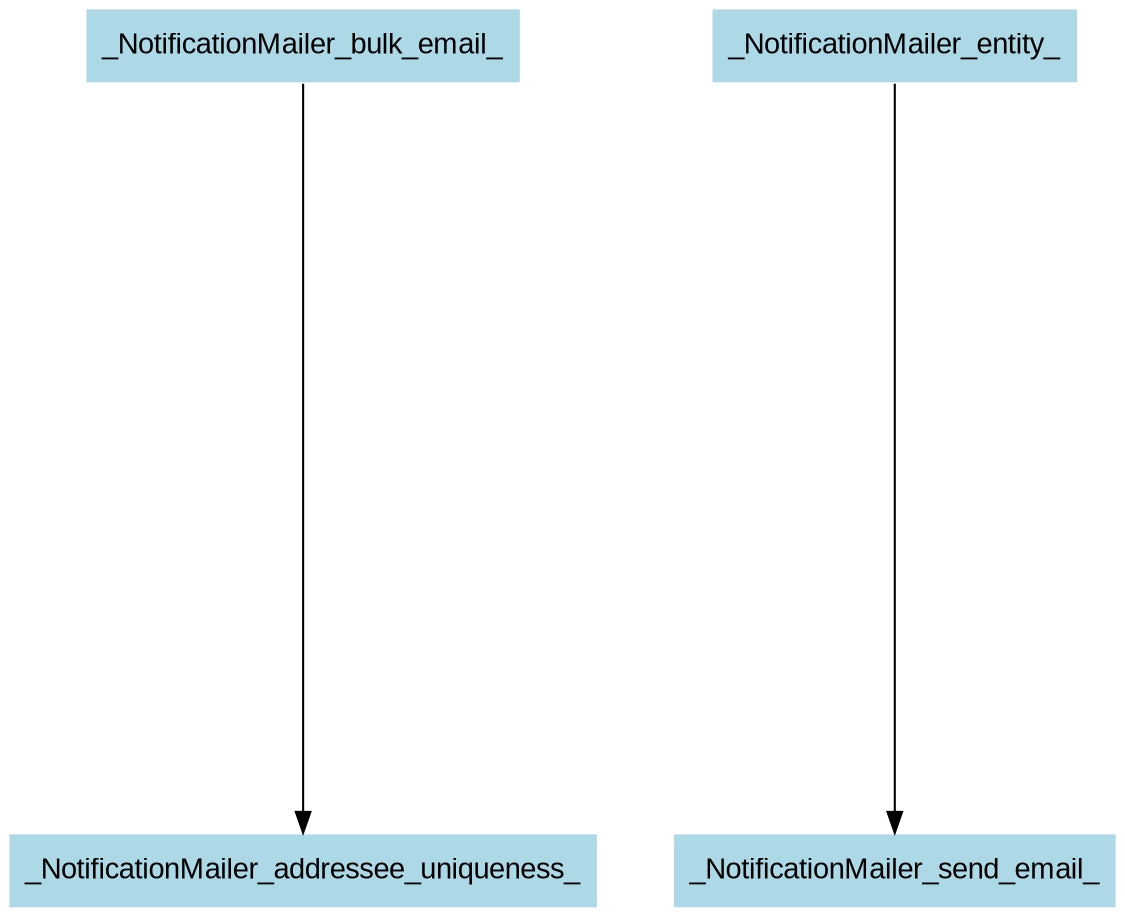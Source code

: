 digraph CallGraph {
ranksep=5;
nodesep=0.5;
node [fontname=Arial];
edge [fontname=Arial];
_NotificationMailer_bulk_email_ -> _NotificationMailer_addressee_uniqueness_;
_NotificationMailer_bulk_email_ [shape=box, style=filled, fillcolor=lightblue  , color=white];
_NotificationMailer_addressee_uniqueness_ [shape=box, style=filled, fillcolor=lightblue  , color=white];
_NotificationMailer_entity_ -> _NotificationMailer_send_email_;
_NotificationMailer_entity_ [shape=box, style=filled, fillcolor=lightblue  , color=white];
_NotificationMailer_send_email_ [shape=box, style=filled, fillcolor=lightblue  , color=white];
}
